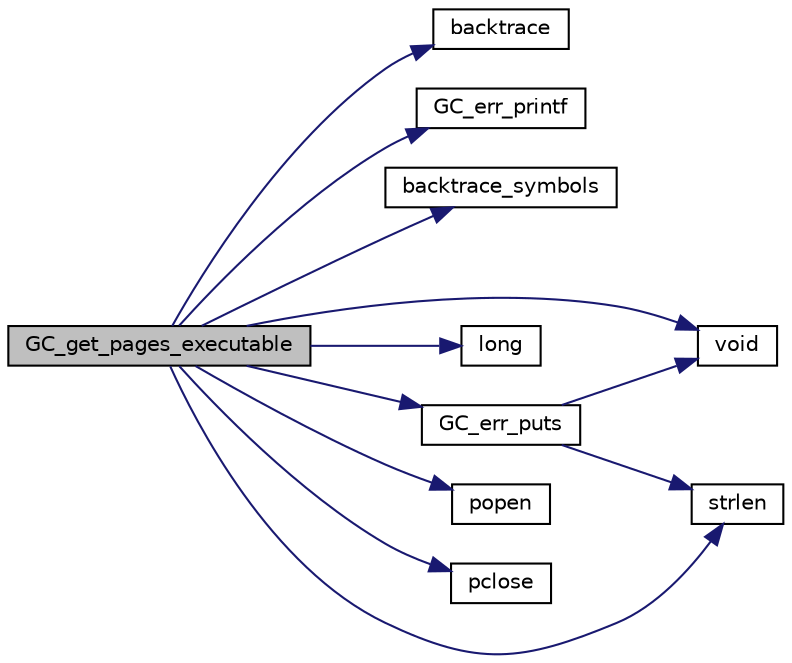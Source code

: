 digraph "GC_get_pages_executable"
{
  edge [fontname="Helvetica",fontsize="10",labelfontname="Helvetica",labelfontsize="10"];
  node [fontname="Helvetica",fontsize="10",shape=record];
  rankdir="LR";
  Node1864 [label="GC_get_pages_executable",height=0.2,width=0.4,color="black", fillcolor="grey75", style="filled", fontcolor="black"];
  Node1864 -> Node1865 [color="midnightblue",fontsize="10",style="solid",fontname="Helvetica"];
  Node1865 [label="backtrace",height=0.2,width=0.4,color="black", fillcolor="white", style="filled",URL="$d5/db9/msvc__dbg_8h.html#a9a2b8e63683d0a167020389d8342226a"];
  Node1864 -> Node1866 [color="midnightblue",fontsize="10",style="solid",fontname="Helvetica"];
  Node1866 [label="GC_err_printf",height=0.2,width=0.4,color="black", fillcolor="white", style="filled",URL="$dd/d79/gc__priv_8h.html#a515817b1cc28538efe42e953361e6cb1"];
  Node1864 -> Node1867 [color="midnightblue",fontsize="10",style="solid",fontname="Helvetica"];
  Node1867 [label="backtrace_symbols",height=0.2,width=0.4,color="black", fillcolor="white", style="filled",URL="$d5/db9/msvc__dbg_8h.html#a79fd08c473c531375b3c18cd14e0455f"];
  Node1864 -> Node1868 [color="midnightblue",fontsize="10",style="solid",fontname="Helvetica"];
  Node1868 [label="void",height=0.2,width=0.4,color="black", fillcolor="white", style="filled",URL="$d0/daa/gc_8h.html#a7e0f997409f0b1753e44b648fcd6fc39"];
  Node1864 -> Node1869 [color="midnightblue",fontsize="10",style="solid",fontname="Helvetica"];
  Node1869 [label="long",height=0.2,width=0.4,color="black", fillcolor="white", style="filled",URL="$d2/db7/ioapi_8h.html#a3c7b35ad9dab18b8310343c201f7b27e"];
  Node1864 -> Node1870 [color="midnightblue",fontsize="10",style="solid",fontname="Helvetica"];
  Node1870 [label="strlen",height=0.2,width=0.4,color="black", fillcolor="white", style="filled",URL="$d7/d57/iregex_8c.html#a492442620ce65db20fe7297b43cbca65"];
  Node1864 -> Node1871 [color="midnightblue",fontsize="10",style="solid",fontname="Helvetica"];
  Node1871 [label="popen",height=0.2,width=0.4,color="black", fillcolor="white", style="filled",URL="$d6/d4f/shell_8c.html#a31dd4384020447c7d99d0e4aace6f17a"];
  Node1864 -> Node1872 [color="midnightblue",fontsize="10",style="solid",fontname="Helvetica"];
  Node1872 [label="pclose",height=0.2,width=0.4,color="black", fillcolor="white", style="filled",URL="$d6/d4f/shell_8c.html#a92e41b535f1505676ed8cbe5896606d5"];
  Node1864 -> Node1873 [color="midnightblue",fontsize="10",style="solid",fontname="Helvetica"];
  Node1873 [label="GC_err_puts",height=0.2,width=0.4,color="black", fillcolor="white", style="filled",URL="$dd/d79/gc__priv_8h.html#ac8e0ae3d9050e13056af620d0395c587"];
  Node1873 -> Node1868 [color="midnightblue",fontsize="10",style="solid",fontname="Helvetica"];
  Node1873 -> Node1870 [color="midnightblue",fontsize="10",style="solid",fontname="Helvetica"];
}
